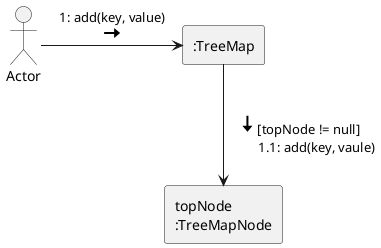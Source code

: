 @startuml TreeMap_CollaborationDiagram

actor Actor
rectangle ":TreeMap" as TreeMap
rectangle "topNode\n:TreeMapNode" as topNode

Actor   -right-> TreeMap : "1: add(key, value)\n<size:24><&arrow-right></size>"
TreeMap -down->  topNode : "<size:24><&arrow-bottom></size>[topNode != null]\n          1.1: add(key, vaule)"

'Others icons
'<&arrow-left>
'<&arrow-right>
'<&arrow-top>
'<&arrow-bottom>
'<&loop-circular>
@enduml